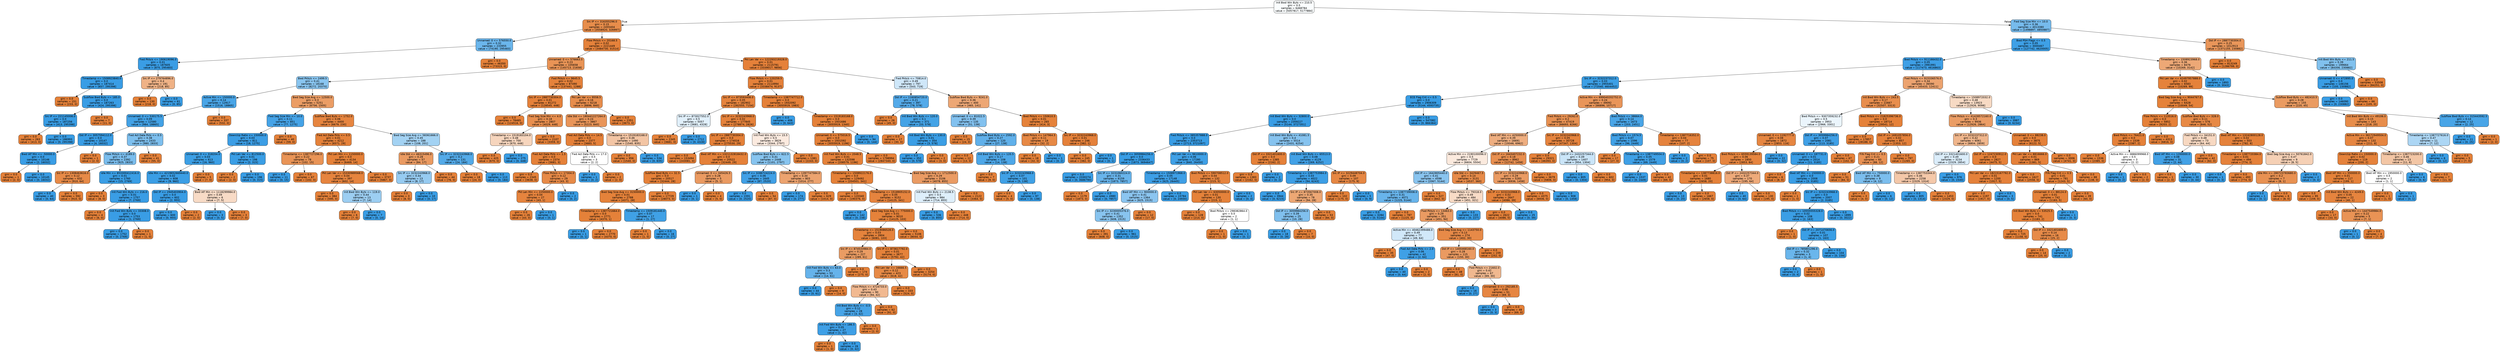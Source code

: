 digraph Tree {
node [shape=box, style="filled, rounded", color="black", fontname="helvetica"] ;
edge [fontname="helvetica"] ;
0 [label="Init Bwd Win Byts <= 210.5\ngini = 0.5\nsamples = 6468784\nvalue = [5057817, 5177884]", fillcolor="#fafdfe"] ;
1 [label="Src IP <= 316355296.0\ngini = 0.15\nsamples = 2455404\nvalue = [3558920, 326997]", fillcolor="#e78d4b"] ;
0 -> 1 [labeldistance=2.5, labelangle=45, headlabel="True"] ;
2 [label="Unnamed: 0 <= 576550.0\ngini = 0.32\nsamples = 233955\nvalue = [74190, 295483]", fillcolor="#6bb6ec"] ;
1 -> 2 ;
3 [label="Fwd Pkts/s <= 190619096.0\ngini = 0.01\nsamples = 187605\nvalue = [875, 295483]", fillcolor="#3a9de5"] ;
2 -> 3 ;
4 [label="Timestamp <= 1508923840.0\ngini = 0.0\nsamples = 187414\nvalue = [657, 295398]", fillcolor="#399de5"] ;
3 -> 4 ;
5 [label="gini = 0.0\nsamples = 151\nvalue = [233, 0]", fillcolor="#e58139"] ;
4 -> 5 ;
6 [label="Subflow Bwd Byts <= 185.0\ngini = 0.0\nsamples = 187263\nvalue = [424, 295398]", fillcolor="#399de5"] ;
4 -> 6 ;
7 [label="Src IP <= 221145008.0\ngini = 0.0\nsamples = 187256\nvalue = [413, 295398]", fillcolor="#399de5"] ;
6 -> 7 ;
8 [label="gini = 0.0\nsamples = 263\nvalue = [413, 0]", fillcolor="#e58139"] ;
7 -> 8 ;
9 [label="gini = 0.0\nsamples = 186993\nvalue = [0, 295398]", fillcolor="#399de5"] ;
7 -> 9 ;
10 [label="gini = 0.0\nsamples = 7\nvalue = [11, 0]", fillcolor="#e58139"] ;
6 -> 10 ;
11 [label="Src IP <= 279764896.0\ngini = 0.4\nsamples = 191\nvalue = [218, 85]", fillcolor="#efb286"] ;
3 -> 11 ;
12 [label="gini = 0.0\nsamples = 130\nvalue = [218, 0]", fillcolor="#e58139"] ;
11 -> 12 ;
13 [label="gini = 0.0\nsamples = 61\nvalue = [0, 85]", fillcolor="#399de5"] ;
11 -> 13 ;
14 [label="gini = 0.0\nsamples = 46350\nvalue = [73315, 0]", fillcolor="#e58139"] ;
2 -> 14 ;
15 [label="Flow Pkts/s <= 20168.5\ngini = 0.02\nsamples = 2221449\nvalue = [3484730, 31514]", fillcolor="#e5823b"] ;
1 -> 15 ;
16 [label="Unnamed: 0 <= 576663.5\ngini = 0.23\nsamples = 105658\nvalue = [145713, 21658]", fillcolor="#e99456"] ;
15 -> 16 ;
17 [label="Bwd Pkts/s <= 2499.5\ngini = 0.41\nsamples = 18168\nvalue = [8272, 20370]", fillcolor="#89c5f0"] ;
16 -> 17 ;
18 [label="Active Min <= 150000.0\ngini = 0.14\nsamples = 12917\nvalue = [1516, 18865]", fillcolor="#49a5e7"] ;
17 -> 18 ;
19 [label="Unnamed: 0 <= 530175.5\ngini = 0.09\nsamples = 12580\nvalue = [984, 18865]", fillcolor="#43a2e6"] ;
18 -> 19 ;
20 [label="Dst IP <= 3057594112.0\ngini = 0.0\nsamples = 10147\nvalue = [4, 16032]", fillcolor="#399de5"] ;
19 -> 20 ;
21 [label="Bwd IAT Min <= -50000.0\ngini = 0.0\nsamples = 10146\nvalue = [2, 16032]", fillcolor="#399de5"] ;
20 -> 21 ;
22 [label="gini = 0.0\nsamples = 1\nvalue = [2, 0]", fillcolor="#e58139"] ;
21 -> 22 ;
23 [label="gini = 0.0\nsamples = 10145\nvalue = [0, 16032]", fillcolor="#399de5"] ;
21 -> 23 ;
24 [label="gini = 0.0\nsamples = 1\nvalue = [2, 0]", fillcolor="#e58139"] ;
20 -> 24 ;
25 [label="Fwd Act Data Pkts <= 0.5\ngini = 0.38\nsamples = 2433\nvalue = [980, 2833]", fillcolor="#7dbfee"] ;
19 -> 25 ;
26 [label="Flow Pkts/s <= 4189.0\ngini = 0.37\nsamples = 2392\nvalue = [925, 2833]", fillcolor="#7abded"] ;
25 -> 26 ;
27 [label="Src IP <= 1308463616.0\ngini = 0.12\nsamples = 632\nvalue = [910, 64]", fillcolor="#e78a47"] ;
26 -> 27 ;
28 [label="gini = 0.0\nsamples = 40\nvalue = [0, 64]", fillcolor="#399de5"] ;
27 -> 28 ;
29 [label="gini = 0.0\nsamples = 592\nvalue = [910, 0]", fillcolor="#e58139"] ;
27 -> 29 ;
30 [label="Idle Min <= 853300412416.0\ngini = 0.01\nsamples = 1760\nvalue = [15, 2769]", fillcolor="#3a9ee5"] ;
26 -> 30 ;
31 [label="gini = 0.0\nsamples = 3\nvalue = [8, 0]", fillcolor="#e58139"] ;
30 -> 31 ;
32 [label="Init Fwd Win Byts <= 216.0\ngini = 0.01\nsamples = 1757\nvalue = [7, 2769]", fillcolor="#3a9de5"] ;
30 -> 32 ;
33 [label="gini = 0.0\nsamples = 4\nvalue = [6, 0]", fillcolor="#e58139"] ;
32 -> 33 ;
34 [label="Init Fwd Win Byts <= 33308.0\ngini = 0.0\nsamples = 1753\nvalue = [1, 2769]", fillcolor="#399de5"] ;
32 -> 34 ;
35 [label="gini = 0.0\nsamples = 1752\nvalue = [0, 2769]", fillcolor="#399de5"] ;
34 -> 35 ;
36 [label="gini = 0.0\nsamples = 1\nvalue = [1, 0]", fillcolor="#e58139"] ;
34 -> 36 ;
37 [label="gini = 0.0\nsamples = 41\nvalue = [55, 0]", fillcolor="#e58139"] ;
25 -> 37 ;
38 [label="gini = 0.0\nsamples = 337\nvalue = [532, 0]", fillcolor="#e58139"] ;
18 -> 38 ;
39 [label="Bwd Seg Size Avg <= 12500.0\ngini = 0.3\nsamples = 5251\nvalue = [6756, 1505]", fillcolor="#eb9d65"] ;
17 -> 39 ;
40 [label="Fwd Seg Size Min <= 10.0\ngini = 0.11\nsamples = 851\nvalue = [77, 1275]", fillcolor="#45a3e7"] ;
39 -> 40 ;
41 [label="Down/Up Ratio <= 150000.0\ngini = 0.03\nsamples = 811\nvalue = [18, 1275]", fillcolor="#3c9ee5"] ;
40 -> 41 ;
42 [label="Unnamed: 0 <= 318204.0\ngini = 0.03\nsamples = 613\nvalue = [16, 960]", fillcolor="#3c9fe5"] ;
41 -> 42 ;
43 [label="Idle Min <= 4219652669440.0\ngini = 0.02\nsamples = 608\nvalue = [9, 960]", fillcolor="#3b9ee5"] ;
42 -> 43 ;
44 [label="Dst IP <= 2945403904.0\ngini = 0.0\nsamples = 602\nvalue = [2, 955]", fillcolor="#399de5"] ;
43 -> 44 ;
45 [label="gini = 0.0\nsamples = 600\nvalue = [0, 955]", fillcolor="#399de5"] ;
44 -> 45 ;
46 [label="gini = 0.0\nsamples = 2\nvalue = [2, 0]", fillcolor="#e58139"] ;
44 -> 46 ;
47 [label="Bwd IAT Min <= 1118299984.0\ngini = 0.49\nsamples = 6\nvalue = [7, 5]", fillcolor="#f8dbc6"] ;
43 -> 47 ;
48 [label="gini = 0.0\nsamples = 3\nvalue = [0, 5]", fillcolor="#399de5"] ;
47 -> 48 ;
49 [label="gini = 0.0\nsamples = 3\nvalue = [7, 0]", fillcolor="#e58139"] ;
47 -> 49 ;
50 [label="gini = 0.0\nsamples = 5\nvalue = [7, 0]", fillcolor="#e58139"] ;
42 -> 50 ;
51 [label="Pkt Len Var <= 812500.0\ngini = 0.01\nsamples = 198\nvalue = [2, 315]", fillcolor="#3a9ee5"] ;
41 -> 51 ;
52 [label="gini = 0.0\nsamples = 2\nvalue = [2, 0]", fillcolor="#e58139"] ;
51 -> 52 ;
53 [label="gini = 0.0\nsamples = 196\nvalue = [0, 315]", fillcolor="#399de5"] ;
51 -> 53 ;
54 [label="gini = 0.0\nsamples = 40\nvalue = [59, 0]", fillcolor="#e58139"] ;
40 -> 54 ;
55 [label="Subflow Bwd Byts <= 1752.0\ngini = 0.06\nsamples = 4400\nvalue = [6679, 230]", fillcolor="#e68540"] ;
39 -> 55 ;
56 [label="Fwd Act Data Pkts <= 0.5\ngini = 0.01\nsamples = 4212\nvalue = [6571, 29]", fillcolor="#e5823a"] ;
55 -> 56 ;
57 [label="Timestamp <= 1387727296.0\ngini = 0.22\nsamples = 78\nvalue = [102, 15]", fillcolor="#e99456"] ;
56 -> 57 ;
58 [label="gini = 0.0\nsamples = 11\nvalue = [0, 15]", fillcolor="#399de5"] ;
57 -> 58 ;
59 [label="gini = 0.0\nsamples = 67\nvalue = [102, 0]", fillcolor="#e58139"] ;
57 -> 59 ;
60 [label="Pkt Len Min <= 1150000.0\ngini = 0.0\nsamples = 4134\nvalue = [6469, 14]", fillcolor="#e58139"] ;
56 -> 60 ;
61 [label="Pkt Len Var <= 15330989568.0\ngini = 0.04\nsamples = 397\nvalue = [602, 14]", fillcolor="#e6843e"] ;
60 -> 61 ;
62 [label="gini = 0.0\nsamples = 384\nvalue = [595, 0]", fillcolor="#e58139"] ;
61 -> 62 ;
63 [label="Init Bwd Win Byts <= 119.0\ngini = 0.44\nsamples = 13\nvalue = [7, 14]", fillcolor="#9ccef2"] ;
61 -> 63 ;
64 [label="gini = 0.0\nsamples = 6\nvalue = [7, 0]", fillcolor="#e58139"] ;
63 -> 64 ;
65 [label="gini = 0.0\nsamples = 7\nvalue = [0, 14]", fillcolor="#399de5"] ;
63 -> 65 ;
66 [label="gini = 0.0\nsamples = 3737\nvalue = [5867, 0]", fillcolor="#e58139"] ;
60 -> 66 ;
67 [label="Bwd Seg Size Avg <= 58361666.0\ngini = 0.45\nsamples = 188\nvalue = [108, 201]", fillcolor="#a3d2f3"] ;
55 -> 67 ;
68 [label="Idle Std <= 46315496.0\ngini = 0.28\nsamples = 57\nvalue = [84, 17]", fillcolor="#ea9a61"] ;
67 -> 68 ;
69 [label="Src IP <= 3232243968.0\ngini = 0.44\nsamples = 13\nvalue = [8, 17]", fillcolor="#96cbf1"] ;
68 -> 69 ;
70 [label="gini = 0.0\nsamples = 3\nvalue = [8, 0]", fillcolor="#e58139"] ;
69 -> 70 ;
71 [label="gini = 0.0\nsamples = 10\nvalue = [0, 17]", fillcolor="#399de5"] ;
69 -> 71 ;
72 [label="gini = 0.0\nsamples = 44\nvalue = [76, 0]", fillcolor="#e58139"] ;
68 -> 72 ;
73 [label="Src IP <= 3232243968.0\ngini = 0.2\nsamples = 131\nvalue = [24, 184]", fillcolor="#53aae8"] ;
67 -> 73 ;
74 [label="gini = 0.0\nsamples = 18\nvalue = [24, 0]", fillcolor="#e58139"] ;
73 -> 74 ;
75 [label="gini = 0.0\nsamples = 113\nvalue = [0, 184]", fillcolor="#399de5"] ;
73 -> 75 ;
76 [label="Fwd Pkts/s <= 9645.5\ngini = 0.02\nsamples = 87490\nvalue = [137441, 1288]", fillcolor="#e5823b"] ;
16 -> 76 ;
77 [label="Src IP <= 2887730304.0\ngini = 0.01\nsamples = 81272\nvalue = [128545, 448]", fillcolor="#e5813a"] ;
76 -> 77 ;
78 [label="gini = 0.0\nsamples = 78465\nvalue = [124516, 0]", fillcolor="#e58139"] ;
77 -> 78 ;
79 [label="Fwd Seg Size Min <= 4.0\ngini = 0.18\nsamples = 2807\nvalue = [4029, 448]", fillcolor="#e88f4f"] ;
77 -> 79 ;
80 [label="Timestamp <= 1519183104.0\ngini = 0.48\nsamples = 700\nvalue = [670, 448]", fillcolor="#f6d5bd"] ;
79 -> 80 ;
81 [label="gini = 0.0\nsamples = 425\nvalue = [670, 0]", fillcolor="#e58139"] ;
80 -> 81 ;
82 [label="gini = 0.0\nsamples = 275\nvalue = [0, 448]", fillcolor="#399de5"] ;
80 -> 82 ;
83 [label="gini = 0.0\nsamples = 2107\nvalue = [3359, 0]", fillcolor="#e58139"] ;
79 -> 83 ;
84 [label="Pkt Len Var <= 9558.5\ngini = 0.16\nsamples = 6218\nvalue = [8896, 840]", fillcolor="#e78d4c"] ;
76 -> 84 ;
85 [label="Idle Std <= 180441227264.0\ngini = 0.24\nsamples = 3867\nvalue = [5223, 840]", fillcolor="#e99559"] ;
84 -> 85 ;
86 [label="Fwd Act Data Pkts <= 14.5\ngini = 0.0\nsamples = 2377\nvalue = [3683, 5]", fillcolor="#e58139"] ;
85 -> 86 ;
87 [label="Fwd Act Data Pkts <= 1.5\ngini = 0.0\nsamples = 2374\nvalue = [3681, 3]", fillcolor="#e58139"] ;
86 -> 87 ;
88 [label="gini = 0.0\nsamples = 2345\nvalue = [3638, 0]", fillcolor="#e58139"] ;
87 -> 88 ;
89 [label="Flow Pkts/s <= 17304.0\ngini = 0.12\nsamples = 29\nvalue = [43, 3]", fillcolor="#e78a47"] ;
87 -> 89 ;
90 [label="Pkt Len Min <= 2250000.0\ngini = 0.04\nsamples = 27\nvalue = [43, 1]", fillcolor="#e6843e"] ;
89 -> 90 ;
91 [label="gini = 0.0\nsamples = 26\nvalue = [43, 0]", fillcolor="#e58139"] ;
90 -> 91 ;
92 [label="gini = 0.0\nsamples = 1\nvalue = [0, 1]", fillcolor="#399de5"] ;
90 -> 92 ;
93 [label="gini = 0.0\nsamples = 2\nvalue = [0, 2]", fillcolor="#399de5"] ;
89 -> 93 ;
94 [label="Fwd Act Data Pkts <= 17.0\ngini = 0.5\nsamples = 3\nvalue = [2, 2]", fillcolor="#ffffff"] ;
86 -> 94 ;
95 [label="gini = 0.0\nsamples = 1\nvalue = [0, 2]", fillcolor="#399de5"] ;
94 -> 95 ;
96 [label="gini = 0.0\nsamples = 2\nvalue = [2, 0]", fillcolor="#e58139"] ;
94 -> 96 ;
97 [label="Timestamp <= 1519183168.0\ngini = 0.46\nsamples = 1490\nvalue = [1540, 835]", fillcolor="#f3c5a4"] ;
85 -> 97 ;
98 [label="gini = 0.0\nsamples = 956\nvalue = [1540, 0]", fillcolor="#e58139"] ;
97 -> 98 ;
99 [label="gini = 0.0\nsamples = 534\nvalue = [0, 835]", fillcolor="#399de5"] ;
97 -> 99 ;
100 [label="gini = 0.0\nsamples = 2351\nvalue = [3673, 0]", fillcolor="#e58139"] ;
84 -> 100 ;
101 [label="Pkt Len Var <= 122293219328.0\ngini = 0.01\nsamples = 2115791\nvalue = [3339017, 9856]", fillcolor="#e5813a"] ;
15 -> 101 ;
102 [label="Flow Pkts/s <= 120259.5\ngini = 0.01\nsamples = 2114994\nvalue = [3338474, 9137]", fillcolor="#e5813a"] ;
101 -> 102 ;
103 [label="Src IP <= 873593408.0\ngini = 0.05\nsamples = 182902\nvalue = [282555, 7154]", fillcolor="#e6843e"] ;
102 -> 103 ;
104 [label="Src IP <= 873027552.0\ngini = 0.5\nsamples = 5057\nvalue = [3681, 4328]", fillcolor="#e1f0fb"] ;
103 -> 104 ;
105 [label="gini = 0.0\nsamples = 2345\nvalue = [3681, 0]", fillcolor="#e58139"] ;
104 -> 105 ;
106 [label="gini = 0.0\nsamples = 2712\nvalue = [0, 4328]", fillcolor="#399de5"] ;
104 -> 106 ;
107 [label="Src IP <= 3232243968.0\ngini = 0.02\nsamples = 177845\nvalue = [278874, 2826]", fillcolor="#e5823b"] ;
103 -> 107 ;
108 [label="Src IP <= 2887730304.0\ngini = 0.0\nsamples = 174016\nvalue = [275530, 29]", fillcolor="#e58139"] ;
107 -> 108 ;
109 [label="gini = 0.0\nsamples = 153494\nvalue = [243081, 0]", fillcolor="#e58139"] ;
108 -> 109 ;
110 [label="Bwd IAT Min <= 1321132818432.0\ngini = 0.0\nsamples = 20522\nvalue = [32449, 29]", fillcolor="#e58139"] ;
108 -> 110 ;
111 [label="Subflow Bwd Byts <= 32.5\ngini = 0.0\nsamples = 20517\nvalue = [32444, 28]", fillcolor="#e58139"] ;
110 -> 111 ;
112 [label="Bwd Seg Size Avg <= 3150000.0\ngini = 0.01\nsamples = 2788\nvalue = [4371, 28]", fillcolor="#e5823a"] ;
111 -> 112 ;
113 [label="Timestamp <= 1387721664.0\ngini = 0.0\nsamples = 2771\nvalue = [4370, 1]", fillcolor="#e58139"] ;
112 -> 113 ;
114 [label="gini = 0.0\nsamples = 1\nvalue = [0, 1]", fillcolor="#399de5"] ;
113 -> 114 ;
115 [label="gini = 0.0\nsamples = 2770\nvalue = [4370, 0]", fillcolor="#e58139"] ;
113 -> 115 ;
116 [label="Timestamp <= 1509181440.0\ngini = 0.07\nsamples = 17\nvalue = [1, 27]", fillcolor="#40a1e6"] ;
112 -> 116 ;
117 [label="gini = 0.0\nsamples = 1\nvalue = [1, 0]", fillcolor="#e58139"] ;
116 -> 117 ;
118 [label="gini = 0.0\nsamples = 16\nvalue = [0, 27]", fillcolor="#399de5"] ;
116 -> 118 ;
119 [label="gini = 0.0\nsamples = 17729\nvalue = [28073, 0]", fillcolor="#e58139"] ;
111 -> 119 ;
120 [label="Unnamed: 0 <= 345426.5\ngini = 0.28\nsamples = 5\nvalue = [5, 1]", fillcolor="#ea9a61"] ;
110 -> 120 ;
121 [label="gini = 0.0\nsamples = 1\nvalue = [0, 1]", fillcolor="#399de5"] ;
120 -> 121 ;
122 [label="gini = 0.0\nsamples = 4\nvalue = [5, 0]", fillcolor="#e58139"] ;
120 -> 122 ;
123 [label="Init Fwd Win Byts <= 15.5\ngini = 0.5\nsamples = 3829\nvalue = [3344, 2797]", fillcolor="#fbeadf"] ;
107 -> 123 ;
124 [label="Subflow Bwd Byts <= 622.5\ngini = 0.41\nsamples = 2448\nvalue = [1101, 2797]", fillcolor="#87c4ef"] ;
123 -> 124 ;
125 [label="Src IP <= 3286724224.0\ngini = 0.06\nsamples = 1645\nvalue = [87, 2520]", fillcolor="#40a0e6"] ;
124 -> 125 ;
126 [label="gini = 0.0\nsamples = 1591\nvalue = [0, 2520]", fillcolor="#399de5"] ;
125 -> 126 ;
127 [label="gini = 0.0\nsamples = 54\nvalue = [87, 0]", fillcolor="#e58139"] ;
125 -> 127 ;
128 [label="Timestamp <= 1397747584.0\ngini = 0.34\nsamples = 803\nvalue = [1014, 277]", fillcolor="#eca36f"] ;
124 -> 128 ;
129 [label="gini = 0.0\nsamples = 174\nvalue = [0, 277]", fillcolor="#399de5"] ;
128 -> 129 ;
130 [label="gini = 0.0\nsamples = 629\nvalue = [1014, 0]", fillcolor="#e58139"] ;
128 -> 130 ;
131 [label="gini = 0.0\nsamples = 1381\nvalue = [2243, 0]", fillcolor="#e58139"] ;
123 -> 131 ;
132 [label="Timestamp <= 1387747712.0\ngini = 0.0\nsamples = 1932092\nvalue = [3055919, 1983]", fillcolor="#e58139"] ;
102 -> 132 ;
133 [label="gini = 0.0\nsamples = 406\nvalue = [0, 643]", fillcolor="#399de5"] ;
132 -> 133 ;
134 [label="Timestamp <= 1519183168.0\ngini = 0.0\nsamples = 1931686\nvalue = [3055919, 1340]", fillcolor="#e58139"] ;
132 -> 134 ;
135 [label="Unnamed: 0 <= 575016.5\ngini = 0.0\nsamples = 1931592\nvalue = [3055919, 1196]", fillcolor="#e58139"] ;
134 -> 135 ;
136 [label="Init Fwd Win Byts <= 2048.5\ngini = 0.01\nsamples = 132598\nvalue = [208579, 1196]", fillcolor="#e5823a"] ;
135 -> 136 ;
137 [label="Timestamp <= 1508922176.0\ngini = 0.0\nsamples = 129492\nvalue = [204501, 341]", fillcolor="#e58139"] ;
136 -> 137 ;
138 [label="gini = 0.0\nsamples = 120340\nvalue = [190376, 0]", fillcolor="#e58139"] ;
137 -> 138 ;
139 [label="Timestamp <= 1518905152.0\ngini = 0.05\nsamples = 9152\nvalue = [14125, 341]", fillcolor="#e6843e"] ;
137 -> 139 ;
140 [label="gini = 0.0\nsamples = 142\nvalue = [0, 238]", fillcolor="#399de5"] ;
139 -> 140 ;
141 [label="Bwd Seg Size Avg <= 775000.0\ngini = 0.01\nsamples = 9010\nvalue = [14125, 103]", fillcolor="#e5823a"] ;
139 -> 141 ;
142 [label="Timestamp <= 1519086528.0\ngini = 0.03\nsamples = 3904\nvalue = [6081, 103]", fillcolor="#e5833c"] ;
141 -> 142 ;
143 [label="Src IP <= 874533984.0\ngini = 0.29\nsamples = 227\nvalue = [289, 61]", fillcolor="#ea9c63"] ;
142 -> 143 ;
144 [label="Init Fwd Win Byts <= 63.0\ngini = 0.3\nsamples = 53\nvalue = [14, 61]", fillcolor="#66b3eb"] ;
143 -> 144 ;
145 [label="gini = 0.0\nsamples = 44\nvalue = [0, 61]", fillcolor="#399de5"] ;
144 -> 145 ;
146 [label="gini = 0.0\nsamples = 9\nvalue = [14, 0]", fillcolor="#e58139"] ;
144 -> 146 ;
147 [label="gini = 0.0\nsamples = 174\nvalue = [275, 0]", fillcolor="#e58139"] ;
143 -> 147 ;
148 [label="Src IP <= 873617792.0\ngini = 0.01\nsamples = 3677\nvalue = [5792, 42]", fillcolor="#e5823a"] ;
142 -> 148 ;
149 [label="Pkt Len Var <= 16666.5\ngini = 0.12\nsamples = 423\nvalue = [618, 42]", fillcolor="#e78a46"] ;
148 -> 149 ;
150 [label="Flow Pkts/s <= 4724733.0\ngini = 0.43\nsamples = 90\nvalue = [94, 42]", fillcolor="#f1b991"] ;
149 -> 150 ;
151 [label="Init Bwd Win Byts <= -0.5\ngini = 0.12\nsamples = 28\nvalue = [3, 42]", fillcolor="#47a4e7"] ;
150 -> 151 ;
152 [label="Init Fwd Win Byts <= 186.5\ngini = 0.05\nsamples = 27\nvalue = [1, 42]", fillcolor="#3e9fe6"] ;
151 -> 152 ;
153 [label="gini = 0.0\nsamples = 1\nvalue = [1, 0]", fillcolor="#e58139"] ;
152 -> 153 ;
154 [label="gini = 0.0\nsamples = 26\nvalue = [0, 42]", fillcolor="#399de5"] ;
152 -> 154 ;
155 [label="gini = 0.0\nsamples = 1\nvalue = [2, 0]", fillcolor="#e58139"] ;
151 -> 155 ;
156 [label="gini = 0.0\nsamples = 62\nvalue = [91, 0]", fillcolor="#e58139"] ;
150 -> 156 ;
157 [label="gini = 0.0\nsamples = 333\nvalue = [524, 0]", fillcolor="#e58139"] ;
149 -> 157 ;
158 [label="gini = 0.0\nsamples = 3254\nvalue = [5174, 0]", fillcolor="#e58139"] ;
148 -> 158 ;
159 [label="gini = 0.0\nsamples = 5106\nvalue = [8044, 0]", fillcolor="#e58139"] ;
141 -> 159 ;
160 [label="Bwd Seg Size Avg <= 1712500.0\ngini = 0.29\nsamples = 3106\nvalue = [4078, 855]", fillcolor="#ea9b63"] ;
136 -> 160 ;
161 [label="Init Fwd Win Byts <= 2138.5\ngini = 0.5\nsamples = 984\nvalue = [714, 855]", fillcolor="#deeffb"] ;
160 -> 161 ;
162 [label="gini = 0.0\nsamples = 536\nvalue = [0, 855]", fillcolor="#399de5"] ;
161 -> 162 ;
163 [label="gini = 0.0\nsamples = 448\nvalue = [714, 0]", fillcolor="#e58139"] ;
161 -> 163 ;
164 [label="gini = 0.0\nsamples = 2122\nvalue = [3364, 0]", fillcolor="#e58139"] ;
160 -> 164 ;
165 [label="gini = 0.0\nsamples = 1798994\nvalue = [2847340, 0]", fillcolor="#e58139"] ;
135 -> 165 ;
166 [label="gini = 0.0\nsamples = 94\nvalue = [0, 144]", fillcolor="#399de5"] ;
134 -> 166 ;
167 [label="Fwd Pkts/s <= 70814.0\ngini = 0.49\nsamples = 797\nvalue = [543, 719]", fillcolor="#cfe7f9"] ;
101 -> 167 ;
168 [label="Dst IP <= 1160854720.0\ngini = 0.21\nsamples = 397\nvalue = [78, 578]", fillcolor="#54aae9"] ;
167 -> 168 ;
169 [label="gini = 0.0\nsamples = 26\nvalue = [45, 0]", fillcolor="#e58139"] ;
168 -> 169 ;
170 [label="Init Bwd Win Byts <= 120.0\ngini = 0.1\nsamples = 371\nvalue = [33, 578]", fillcolor="#44a3e6"] ;
168 -> 170 ;
171 [label="gini = 0.0\nsamples = 17\nvalue = [30, 0]", fillcolor="#e58139"] ;
170 -> 171 ;
172 [label="Init Bwd Win Byts <= 130.0\ngini = 0.01\nsamples = 354\nvalue = [3, 578]", fillcolor="#3a9ee5"] ;
170 -> 172 ;
173 [label="gini = 0.0\nsamples = 352\nvalue = [0, 578]", fillcolor="#399de5"] ;
172 -> 173 ;
174 [label="gini = 0.0\nsamples = 2\nvalue = [3, 0]", fillcolor="#e58139"] ;
172 -> 174 ;
175 [label="Subflow Bwd Byts <= 9241.0\ngini = 0.36\nsamples = 400\nvalue = [465, 141]", fillcolor="#eda775"] ;
167 -> 175 ;
176 [label="Unnamed: 0 <= 81022.5\ngini = 0.39\nsamples = 135\nvalue = [51, 138]", fillcolor="#82c1ef"] ;
175 -> 176 ;
177 [label="gini = 0.0\nsamples = 15\nvalue = [24, 0]", fillcolor="#e58139"] ;
176 -> 177 ;
178 [label="Subflow Bwd Byts <= 2592.0\ngini = 0.27\nsamples = 120\nvalue = [27, 138]", fillcolor="#60b0ea"] ;
176 -> 178 ;
179 [label="gini = 0.0\nsamples = 12\nvalue = [13, 0]", fillcolor="#e58139"] ;
178 -> 179 ;
180 [label="Init Bwd Win Byts <= 120.5\ngini = 0.17\nsamples = 108\nvalue = [14, 138]", fillcolor="#4da7e8"] ;
178 -> 180 ;
181 [label="gini = 0.0\nsamples = 7\nvalue = [9, 0]", fillcolor="#e58139"] ;
180 -> 181 ;
182 [label="Src IP <= 3232243968.0\ngini = 0.07\nsamples = 101\nvalue = [5, 138]", fillcolor="#40a1e6"] ;
180 -> 182 ;
183 [label="gini = 0.0\nsamples = 4\nvalue = [5, 0]", fillcolor="#e58139"] ;
182 -> 183 ;
184 [label="gini = 0.0\nsamples = 97\nvalue = [0, 138]", fillcolor="#399de5"] ;
182 -> 184 ;
185 [label="Bwd Pkts/s <= 150610.5\ngini = 0.01\nsamples = 265\nvalue = [414, 3]", fillcolor="#e5823a"] ;
175 -> 185 ;
186 [label="Bwd Pkts/s <= 147964.5\ngini = 0.11\nsamples = 19\nvalue = [32, 2]", fillcolor="#e78945"] ;
185 -> 186 ;
187 [label="gini = 0.0\nsamples = 18\nvalue = [32, 0]", fillcolor="#e58139"] ;
186 -> 187 ;
188 [label="gini = 0.0\nsamples = 1\nvalue = [0, 2]", fillcolor="#399de5"] ;
186 -> 188 ;
189 [label="Src IP <= 3232243968.0\ngini = 0.01\nsamples = 246\nvalue = [382, 1]", fillcolor="#e5813a"] ;
185 -> 189 ;
190 [label="gini = 0.0\nsamples = 245\nvalue = [382, 0]", fillcolor="#e58139"] ;
189 -> 190 ;
191 [label="gini = 0.0\nsamples = 1\nvalue = [0, 1]", fillcolor="#399de5"] ;
189 -> 191 ;
192 [label="Fwd Seg Size Min <= 10.0\ngini = 0.36\nsamples = 4013380\nvalue = [1498897, 4850887]", fillcolor="#76bbed"] ;
0 -> 192 [labeldistance=2.5, labelangle=-45, headlabel="False"] ;
193 [label="Bwd PSH Flags <= 0.5\ngini = 0.05\nsamples = 3000467\nvalue = [127742, 4620005]", fillcolor="#3ea0e6"] ;
192 -> 193 ;
194 [label="Bwd Pkts/s <= 911166432.0\ngini = 0.05\nsamples = 2991991\nvalue = [117473, 4616863]", fillcolor="#3e9fe6"] ;
193 -> 194 ;
195 [label="Src IP <= 3232237312.0\ngini = 0.03\nsamples = 2955401\nvalue = [72040, 4604452]", fillcolor="#3c9fe5"] ;
194 -> 195 ;
196 [label="ECE Flag Cnt <= 0.5\ngini = 0.0\nsamples = 2906309\nvalue = [5144, 4593735]", fillcolor="#399de5"] ;
195 -> 196 ;
197 [label="Init Bwd Win Byts <= 32800.0\ngini = 0.0\nsamples = 2359227\nvalue = [5144, 3727351]", fillcolor="#399de5"] ;
196 -> 197 ;
198 [label="Fwd Pkts/s <= 385357888.0\ngini = 0.0\nsamples = 2353713\nvalue = [2713, 3721097]", fillcolor="#399de5"] ;
197 -> 198 ;
199 [label="Dst IP <= 3059984256.0\ngini = 0.0\nsamples = 2336433\nvalue = [1873, 3694647]", fillcolor="#399de5"] ;
198 -> 199 ;
200 [label="gini = 0.0\nsamples = 2330274\nvalue = [0, 3686790]", fillcolor="#399de5"] ;
199 -> 200 ;
201 [label="Src IP <= 3231060224.0\ngini = 0.31\nsamples = 6159\nvalue = [1873, 7857]", fillcolor="#68b4eb"] ;
199 -> 201 ;
202 [label="gini = 0.0\nsamples = 1179\nvalue = [1873, 0]", fillcolor="#e58139"] ;
201 -> 202 ;
203 [label="gini = 0.0\nsamples = 4980\nvalue = [0, 7857]", fillcolor="#399de5"] ;
201 -> 203 ;
204 [label="Pkt Len Var <= 9610000.0\ngini = 0.06\nsamples = 17280\nvalue = [840, 26450]", fillcolor="#3fa0e6"] ;
198 -> 204 ;
205 [label="Timestamp <= 1508971968.0\ngini = 0.05\nsamples = 17148\nvalue = [625, 26445]", fillcolor="#3e9fe6"] ;
204 -> 205 ;
206 [label="Bwd IAT Min <= 900000.0\ngini = 0.41\nsamples = 1364\nvalue = [625, 1515]", fillcolor="#8bc5f0"] ;
205 -> 206 ;
207 [label="Src IP <= 3230005376.0\ngini = 0.41\nsamples = 1352\nvalue = [608, 1515]", fillcolor="#88c4ef"] ;
206 -> 207 ;
208 [label="gini = 0.0\nsamples = 391\nvalue = [608, 0]", fillcolor="#e58139"] ;
207 -> 208 ;
209 [label="gini = 0.0\nsamples = 961\nvalue = [0, 1515]", fillcolor="#399de5"] ;
207 -> 209 ;
210 [label="gini = 0.0\nsamples = 12\nvalue = [17, 0]", fillcolor="#e58139"] ;
206 -> 210 ;
211 [label="gini = 0.0\nsamples = 15784\nvalue = [0, 24930]", fillcolor="#399de5"] ;
205 -> 211 ;
212 [label="Bwd Pkts/s <= 590708512.0\ngini = 0.04\nsamples = 132\nvalue = [215, 5]", fillcolor="#e6843e"] ;
204 -> 212 ;
213 [label="Pkt Len Var <= 63050000.0\ngini = 0.01\nsamples = 130\nvalue = [215, 1]", fillcolor="#e5823a"] ;
212 -> 213 ;
214 [label="gini = 0.0\nsamples = 128\nvalue = [214, 0]", fillcolor="#e58139"] ;
213 -> 214 ;
215 [label="Bwd Pkts/s <= 298382864.0\ngini = 0.5\nsamples = 2\nvalue = [1, 1]", fillcolor="#ffffff"] ;
213 -> 215 ;
216 [label="gini = 0.0\nsamples = 1\nvalue = [1, 0]", fillcolor="#e58139"] ;
215 -> 216 ;
217 [label="gini = 0.0\nsamples = 1\nvalue = [0, 1]", fillcolor="#399de5"] ;
215 -> 217 ;
218 [label="gini = 0.0\nsamples = 2\nvalue = [0, 4]", fillcolor="#399de5"] ;
212 -> 218 ;
219 [label="Init Bwd Win Byts <= 41081.5\ngini = 0.4\nsamples = 5514\nvalue = [2431, 6254]", fillcolor="#86c3ef"] ;
197 -> 219 ;
220 [label="Dst IP <= 3321401600.0\ngini = 0.0\nsamples = 1385\nvalue = [2162, 2]", fillcolor="#e58139"] ;
219 -> 220 ;
221 [label="gini = 0.0\nsamples = 1383\nvalue = [2162, 0]", fillcolor="#e58139"] ;
220 -> 221 ;
222 [label="gini = 0.0\nsamples = 2\nvalue = [0, 2]", fillcolor="#399de5"] ;
220 -> 222 ;
223 [label="Init Bwd Win Byts <= 65513.0\ngini = 0.08\nsamples = 4129\nvalue = [269, 6252]", fillcolor="#42a1e6"] ;
219 -> 223 ;
224 [label="Timestamp <= 1387753984.0\ngini = 0.03\nsamples = 4022\nvalue = [94, 6243]", fillcolor="#3c9ee5"] ;
223 -> 224 ;
225 [label="gini = 0.0\nsamples = 3944\nvalue = [0, 6215]", fillcolor="#399de5"] ;
224 -> 225 ;
226 [label="Src IP <= 873567008.0\ngini = 0.35\nsamples = 78\nvalue = [94, 28]", fillcolor="#eda774"] ;
224 -> 226 ;
227 [label="Dst IP <= 3059984256.0\ngini = 0.39\nsamples = 25\nvalue = [10, 28]", fillcolor="#80c0ee"] ;
226 -> 227 ;
228 [label="gini = 0.0\nsamples = 18\nvalue = [0, 28]", fillcolor="#399de5"] ;
227 -> 228 ;
229 [label="gini = 0.0\nsamples = 7\nvalue = [10, 0]", fillcolor="#e58139"] ;
227 -> 229 ;
230 [label="gini = 0.0\nsamples = 53\nvalue = [84, 0]", fillcolor="#e58139"] ;
226 -> 230 ;
231 [label="Src IP <= 3229448704.0\ngini = 0.09\nsamples = 107\nvalue = [175, 9]", fillcolor="#e68743"] ;
223 -> 231 ;
232 [label="gini = 0.0\nsamples = 102\nvalue = [175, 0]", fillcolor="#e58139"] ;
231 -> 232 ;
233 [label="gini = 0.0\nsamples = 5\nvalue = [0, 9]", fillcolor="#399de5"] ;
231 -> 233 ;
234 [label="gini = 0.0\nsamples = 547082\nvalue = [0, 866384]", fillcolor="#399de5"] ;
196 -> 234 ;
235 [label="Active Min <= 699040202752.0\ngini = 0.24\nsamples = 49092\nvalue = [66896, 10717]", fillcolor="#e99559"] ;
195 -> 235 ;
236 [label="Fwd Pkts/s <= 29262.0\ngini = 0.2\nsamples = 47419\nvalue = [66693, 8266]", fillcolor="#e89152"] ;
235 -> 236 ;
237 [label="Bwd IAT Min <= 4250000.0\ngini = 0.39\nsamples = 16691\nvalue = [19346, 6962]", fillcolor="#eeae80"] ;
236 -> 237 ;
238 [label="Active Min <= 2190100096.0\ngini = 0.5\nsamples = 7729\nvalue = [6604, 5504]", fillcolor="#fbeade"] ;
237 -> 238 ;
239 [label="Dst IP <= 1642805440.0\ngini = 0.41\nsamples = 4598\nvalue = [2067, 5144]", fillcolor="#89c4ef"] ;
238 -> 239 ;
240 [label="Timestamp <= 1387739008.0\ngini = 0.31\nsamples = 4071\nvalue = [1225, 5144]", fillcolor="#68b4eb"] ;
239 -> 240 ;
241 [label="gini = 0.0\nsamples = 3284\nvalue = [0, 5144]", fillcolor="#399de5"] ;
240 -> 241 ;
242 [label="gini = 0.0\nsamples = 787\nvalue = [1225, 0]", fillcolor="#e58139"] ;
240 -> 242 ;
243 [label="gini = 0.0\nsamples = 527\nvalue = [842, 0]", fillcolor="#e58139"] ;
239 -> 243 ;
244 [label="Idle Std <= 3429467.5\ngini = 0.14\nsamples = 3131\nvalue = [4537, 360]", fillcolor="#e78b49"] ;
238 -> 244 ;
245 [label="Flow Pkts/s <= 79318.0\ngini = 0.49\nsamples = 484\nvalue = [451, 321]", fillcolor="#f8dbc6"] ;
244 -> 245 ;
246 [label="Fwd Pkts/s <= 13463.0\ngini = 0.29\nsamples = 351\nvalue = [451, 94]", fillcolor="#ea9b62"] ;
245 -> 246 ;
247 [label="Active Min <= 40462399488.0\ngini = 0.49\nsamples = 77\nvalue = [49, 64]", fillcolor="#d1e8f9"] ;
246 -> 247 ;
248 [label="gini = 0.0\nsamples = 35\nvalue = [47, 0]", fillcolor="#e58139"] ;
247 -> 248 ;
249 [label="Fwd Act Data Pkts <= 2.0\ngini = 0.06\nsamples = 42\nvalue = [2, 64]", fillcolor="#3fa0e6"] ;
247 -> 249 ;
250 [label="gini = 0.0\nsamples = 40\nvalue = [0, 64]", fillcolor="#399de5"] ;
249 -> 250 ;
251 [label="gini = 0.0\nsamples = 2\nvalue = [2, 0]", fillcolor="#e58139"] ;
249 -> 251 ;
252 [label="Bwd Seg Size Avg <= 1143750.0\ngini = 0.13\nsamples = 274\nvalue = [402, 30]", fillcolor="#e78a48"] ;
246 -> 252 ;
253 [label="Dst IP <= 1400468160.0\ngini = 0.28\nsamples = 115\nvalue = [150, 30]", fillcolor="#ea9a61"] ;
252 -> 253 ;
254 [label="gini = 0.0\nsamples = 48\nvalue = [81, 0]", fillcolor="#e58139"] ;
253 -> 254 ;
255 [label="Fwd Pkts/s <= 21602.0\ngini = 0.42\nsamples = 67\nvalue = [69, 30]", fillcolor="#f0b88f"] ;
253 -> 255 ;
256 [label="gini = 0.0\nsamples = 16\nvalue = [0, 27]", fillcolor="#399de5"] ;
255 -> 256 ;
257 [label="Unnamed: 0 <= 292185.5\ngini = 0.08\nsamples = 51\nvalue = [69, 3]", fillcolor="#e68642"] ;
255 -> 257 ;
258 [label="gini = 0.0\nsamples = 3\nvalue = [0, 3]", fillcolor="#399de5"] ;
257 -> 258 ;
259 [label="gini = 0.0\nsamples = 48\nvalue = [69, 0]", fillcolor="#e58139"] ;
257 -> 259 ;
260 [label="gini = 0.0\nsamples = 159\nvalue = [252, 0]", fillcolor="#e58139"] ;
252 -> 260 ;
261 [label="gini = 0.0\nsamples = 133\nvalue = [0, 227]", fillcolor="#399de5"] ;
245 -> 261 ;
262 [label="Src IP <= 3232243968.0\ngini = 0.02\nsamples = 2647\nvalue = [4086, 39]", fillcolor="#e5823b"] ;
244 -> 262 ;
263 [label="gini = 0.0\nsamples = 2622\nvalue = [4086, 0]", fillcolor="#e58139"] ;
262 -> 263 ;
264 [label="gini = 0.0\nsamples = 25\nvalue = [0, 39]", fillcolor="#399de5"] ;
262 -> 264 ;
265 [label="Dst IP <= 1643407232.0\ngini = 0.18\nsamples = 8962\nvalue = [12742, 1458]", fillcolor="#e88f50"] ;
237 -> 265 ;
266 [label="Src IP <= 3232243968.0\ngini = 0.29\nsamples = 5283\nvalue = [6936, 1458]", fillcolor="#ea9b63"] ;
265 -> 266 ;
267 [label="gini = 0.0\nsamples = 4375\nvalue = [6936, 0]", fillcolor="#e58139"] ;
266 -> 267 ;
268 [label="gini = 0.0\nsamples = 908\nvalue = [0, 1458]", fillcolor="#399de5"] ;
266 -> 268 ;
269 [label="gini = 0.0\nsamples = 3679\nvalue = [5806, 0]", fillcolor="#e58139"] ;
265 -> 269 ;
270 [label="Src IP <= 3232243968.0\ngini = 0.05\nsamples = 30728\nvalue = [47347, 1304]", fillcolor="#e6843e"] ;
236 -> 270 ;
271 [label="gini = 0.0\nsamples = 29321\nvalue = [46393, 0]", fillcolor="#e58139"] ;
270 -> 271 ;
272 [label="Dst IP <= 2432257344.0\ngini = 0.49\nsamples = 1407\nvalue = [954, 1304]", fillcolor="#cae5f8"] ;
270 -> 272 ;
273 [label="gini = 0.0\nsamples = 805\nvalue = [0, 1304]", fillcolor="#399de5"] ;
272 -> 273 ;
274 [label="gini = 0.0\nsamples = 602\nvalue = [954, 0]", fillcolor="#e58139"] ;
272 -> 274 ;
275 [label="Bwd Pkts/s <= 38664.0\ngini = 0.14\nsamples = 1673\nvalue = [203, 2451]", fillcolor="#49a5e7"] ;
235 -> 275 ;
276 [label="Bwd Pkts/s <= 1574.5\ngini = 0.07\nsamples = 1596\nvalue = [96, 2449]", fillcolor="#41a1e6"] ;
275 -> 276 ;
277 [label="gini = 0.0\nsamples = 17\nvalue = [27, 0]", fillcolor="#e58139"] ;
276 -> 277 ;
278 [label="Timestamp <= 1387749504.0\ngini = 0.05\nsamples = 1579\nvalue = [69, 2449]", fillcolor="#3fa0e6"] ;
276 -> 278 ;
279 [label="gini = 0.0\nsamples = 1537\nvalue = [0, 2449]", fillcolor="#399de5"] ;
278 -> 279 ;
280 [label="gini = 0.0\nsamples = 42\nvalue = [69, 0]", fillcolor="#e58139"] ;
278 -> 280 ;
281 [label="Timestamp <= 1387716352.0\ngini = 0.04\nsamples = 77\nvalue = [107, 2]", fillcolor="#e5833d"] ;
275 -> 281 ;
282 [label="gini = 0.0\nsamples = 2\nvalue = [0, 2]", fillcolor="#399de5"] ;
281 -> 282 ;
283 [label="gini = 0.0\nsamples = 75\nvalue = [107, 0]", fillcolor="#e58139"] ;
281 -> 283 ;
284 [label="Fwd Pkts/s <= 915336576.0\ngini = 0.34\nsamples = 36590\nvalue = [45433, 12411]", fillcolor="#eca36f"] ;
194 -> 284 ;
285 [label="Init Bwd Win Byts <= 243.5\ngini = 0.17\nsamples = 22667\nvalue = [32507, 3313]", fillcolor="#e88e4d"] ;
284 -> 285 ;
286 [label="Bwd Pkts/s <= 9307359232.0\ngini = 0.5\nsamples = 3953\nvalue = [2966, 3301]", fillcolor="#ebf5fc"] ;
285 -> 286 ;
287 [label="Unnamed: 0 <= 1192777.0\ngini = 0.08\nsamples = 1872\nvalue = [2853, 116]", fillcolor="#e68641"] ;
286 -> 287 ;
288 [label="Bwd Pkts/s <= 6559139584.0\ngini = 0.06\nsamples = 1850\nvalue = [2853, 84]", fillcolor="#e6853f"] ;
287 -> 288 ;
289 [label="Timestamp <= 1387738816.0\ngini = 0.01\nsamples = 1680\nvalue = [2658, 20]", fillcolor="#e5823a"] ;
288 -> 289 ;
290 [label="gini = 0.0\nsamples = 13\nvalue = [0, 20]", fillcolor="#399de5"] ;
289 -> 290 ;
291 [label="gini = 0.0\nsamples = 1667\nvalue = [2658, 0]", fillcolor="#e58139"] ;
289 -> 291 ;
292 [label="Dst IP <= 2432257344.0\ngini = 0.37\nsamples = 170\nvalue = [195, 64]", fillcolor="#eeaa7a"] ;
288 -> 292 ;
293 [label="gini = 0.0\nsamples = 40\nvalue = [0, 64]", fillcolor="#399de5"] ;
292 -> 293 ;
294 [label="gini = 0.0\nsamples = 130\nvalue = [195, 0]", fillcolor="#e58139"] ;
292 -> 294 ;
295 [label="gini = 0.0\nsamples = 22\nvalue = [0, 32]", fillcolor="#399de5"] ;
287 -> 295 ;
296 [label="Dst IP <= 3059984256.0\ngini = 0.07\nsamples = 2081\nvalue = [113, 3185]", fillcolor="#40a0e6"] ;
286 -> 296 ;
297 [label="Unnamed: 0 <= 187731.0\ngini = 0.01\nsamples = 2014\nvalue = [11, 3185]", fillcolor="#3a9de5"] ;
296 -> 297 ;
298 [label="gini = 0.0\nsamples = 6\nvalue = [8, 0]", fillcolor="#e58139"] ;
297 -> 298 ;
299 [label="Bwd IAT Min <= 150000.0\ngini = 0.0\nsamples = 2008\nvalue = [3, 3185]", fillcolor="#399de5"] ;
297 -> 299 ;
300 [label="gini = 0.0\nsamples = 1\nvalue = [1, 0]", fillcolor="#e58139"] ;
299 -> 300 ;
301 [label="Src IP <= 3232243968.0\ngini = 0.0\nsamples = 2007\nvalue = [2, 3185]", fillcolor="#399de5"] ;
299 -> 301 ;
302 [label="Bwd Pkts/s <= 10555555328.0\ngini = 0.02\nsamples = 108\nvalue = [2, 163]", fillcolor="#3b9ee5"] ;
301 -> 302 ;
303 [label="gini = 0.0\nsamples = 1\nvalue = [1, 0]", fillcolor="#e58139"] ;
302 -> 303 ;
304 [label="Dst IP <= 2071470656.0\ngini = 0.01\nsamples = 107\nvalue = [1, 163]", fillcolor="#3a9ee5"] ;
302 -> 304 ;
305 [label="Dst IP <= 785801296.0\ngini = 0.32\nsamples = 3\nvalue = [1, 4]", fillcolor="#6ab6ec"] ;
304 -> 305 ;
306 [label="gini = 0.0\nsamples = 2\nvalue = [0, 4]", fillcolor="#399de5"] ;
305 -> 306 ;
307 [label="gini = 0.0\nsamples = 1\nvalue = [1, 0]", fillcolor="#e58139"] ;
305 -> 307 ;
308 [label="gini = 0.0\nsamples = 104\nvalue = [0, 159]", fillcolor="#399de5"] ;
304 -> 308 ;
309 [label="gini = 0.0\nsamples = 1899\nvalue = [0, 3022]", fillcolor="#399de5"] ;
301 -> 309 ;
310 [label="gini = 0.0\nsamples = 67\nvalue = [102, 0]", fillcolor="#e58139"] ;
296 -> 310 ;
311 [label="Bwd Pkts/s <= 21825396736.0\ngini = 0.0\nsamples = 18714\nvalue = [29541, 12]", fillcolor="#e58139"] ;
285 -> 311 ;
312 [label="gini = 0.0\nsamples = 17857\nvalue = [28188, 0]", fillcolor="#e58139"] ;
311 -> 312 ;
313 [label="Dst IP <= 1691057856.0\ngini = 0.02\nsamples = 857\nvalue = [1353, 12]", fillcolor="#e5823b"] ;
311 -> 313 ;
314 [label="FIN Flag Cnt <= 0.5\ngini = 0.21\nsamples = 60\nvalue = [88, 12]", fillcolor="#e99254"] ;
313 -> 314 ;
315 [label="gini = 0.0\nsamples = 51\nvalue = [84, 0]", fillcolor="#e58139"] ;
314 -> 315 ;
316 [label="Bwd IAT Min <= 750000.0\ngini = 0.38\nsamples = 9\nvalue = [4, 12]", fillcolor="#7bbeee"] ;
314 -> 316 ;
317 [label="gini = 0.0\nsamples = 3\nvalue = [4, 0]", fillcolor="#e58139"] ;
316 -> 317 ;
318 [label="gini = 0.0\nsamples = 6\nvalue = [0, 12]", fillcolor="#399de5"] ;
316 -> 318 ;
319 [label="gini = 0.0\nsamples = 797\nvalue = [1265, 0]", fillcolor="#e58139"] ;
313 -> 319 ;
320 [label="Timestamp <= 1508972032.0\ngini = 0.48\nsamples = 13923\nvalue = [12926, 9098]", fillcolor="#f7dac4"] ;
284 -> 320 ;
321 [label="Flow Pkts/s <= 41428572160.0\ngini = 0.3\nsamples = 9936\nvalue = [12926, 2864]", fillcolor="#eb9d65"] ;
320 -> 321 ;
322 [label="Src IP <= 3232237312.0\ngini = 0.42\nsamples = 6061\nvalue = [6804, 2859]", fillcolor="#f0b68c"] ;
321 -> 322 ;
323 [label="Dst IP <= 3321401600.0\ngini = 0.49\nsamples = 3234\nvalue = [2329, 2854]", fillcolor="#dbedfa"] ;
322 -> 323 ;
324 [label="Timestamp <= 1387753344.0\ngini = 0.46\nsamples = 2258\nvalue = [2329, 1314]", fillcolor="#f4c8a9"] ;
323 -> 324 ;
325 [label="gini = 0.0\nsamples = 805\nvalue = [0, 1314]", fillcolor="#399de5"] ;
324 -> 325 ;
326 [label="gini = 0.0\nsamples = 1453\nvalue = [2329, 0]", fillcolor="#e58139"] ;
324 -> 326 ;
327 [label="gini = 0.0\nsamples = 976\nvalue = [0, 1540]", fillcolor="#399de5"] ;
323 -> 327 ;
328 [label="Dst IP <= 1247230912.0\ngini = 0.0\nsamples = 2827\nvalue = [4475, 5]", fillcolor="#e58139"] ;
322 -> 328 ;
329 [label="Pkt Len Var <= 18215167792.0\ngini = 0.01\nsamples = 1200\nvalue = [1917, 5]", fillcolor="#e5813a"] ;
328 -> 329 ;
330 [label="gini = 0.0\nsamples = 1197\nvalue = [1917, 0]", fillcolor="#e58139"] ;
329 -> 330 ;
331 [label="gini = 0.0\nsamples = 3\nvalue = [0, 5]", fillcolor="#399de5"] ;
329 -> 331 ;
332 [label="gini = 0.0\nsamples = 1627\nvalue = [2558, 0]", fillcolor="#e58139"] ;
328 -> 332 ;
333 [label="Unnamed: 0 <= 88238.0\ngini = 0.0\nsamples = 3875\nvalue = [6122, 5]", fillcolor="#e58139"] ;
321 -> 333 ;
334 [label="Pkt Len Var <= 8816666.0\ngini = 0.01\nsamples = 869\nvalue = [1381, 5]", fillcolor="#e5813a"] ;
333 -> 334 ;
335 [label="FIN Flag Cnt <= 0.5\ngini = 0.01\nsamples = 781\nvalue = [1243, 5]", fillcolor="#e5823a"] ;
334 -> 335 ;
336 [label="Unnamed: 0 <= 88124.0\ngini = 0.01\nsamples = 742\nvalue = [1183, 5]", fillcolor="#e5823a"] ;
335 -> 336 ;
337 [label="Init Bwd Win Byts <= 53525.5\ngini = 0.0\nsamples = 741\nvalue = [1183, 2]", fillcolor="#e58139"] ;
336 -> 337 ;
338 [label="gini = 0.0\nsamples = 725\nvalue = [1158, 0]", fillcolor="#e58139"] ;
337 -> 338 ;
339 [label="Dst IP <= 3321401600.0\ngini = 0.14\nsamples = 16\nvalue = [25, 2]", fillcolor="#e78b49"] ;
337 -> 339 ;
340 [label="gini = 0.0\nsamples = 14\nvalue = [25, 0]", fillcolor="#e58139"] ;
339 -> 340 ;
341 [label="gini = 0.0\nsamples = 2\nvalue = [0, 2]", fillcolor="#399de5"] ;
339 -> 341 ;
342 [label="gini = 0.0\nsamples = 1\nvalue = [0, 3]", fillcolor="#399de5"] ;
336 -> 342 ;
343 [label="gini = 0.0\nsamples = 39\nvalue = [60, 0]", fillcolor="#e58139"] ;
335 -> 343 ;
344 [label="gini = 0.0\nsamples = 88\nvalue = [138, 0]", fillcolor="#e58139"] ;
334 -> 344 ;
345 [label="gini = 0.0\nsamples = 3006\nvalue = [4741, 0]", fillcolor="#e58139"] ;
333 -> 345 ;
346 [label="gini = 0.0\nsamples = 3987\nvalue = [0, 6234]", fillcolor="#399de5"] ;
320 -> 346 ;
347 [label="Timestamp <= 1508923968.0\ngini = 0.36\nsamples = 8476\nvalue = [10269, 3142]", fillcolor="#eda876"] ;
193 -> 347 ;
348 [label="Pkt Len Var <= 42497957888.0\ngini = 0.02\nsamples = 6583\nvalue = [10269, 99]", fillcolor="#e5823b"] ;
347 -> 348 ;
349 [label="Bwd Seg Size Avg <= 9044767.0\ngini = 0.01\nsamples = 6428\nvalue = [10049, 54]", fillcolor="#e5823a"] ;
348 -> 349 ;
350 [label="Flow Pkts/s <= 113516.0\ngini = 0.0\nsamples = 5852\nvalue = [9203, 2]", fillcolor="#e58139"] ;
349 -> 350 ;
351 [label="Bwd Pkts/s <= 76421.0\ngini = 0.0\nsamples = 1539\nvalue = [2387, 2]", fillcolor="#e58139"] ;
350 -> 351 ;
352 [label="gini = 0.0\nsamples = 1536\nvalue = [2385, 0]", fillcolor="#e58139"] ;
351 -> 352 ;
353 [label="Active Min <= 3886099968.0\ngini = 0.5\nsamples = 3\nvalue = [2, 2]", fillcolor="#ffffff"] ;
351 -> 353 ;
354 [label="gini = 0.0\nsamples = 1\nvalue = [0, 2]", fillcolor="#399de5"] ;
353 -> 354 ;
355 [label="gini = 0.0\nsamples = 2\nvalue = [2, 0]", fillcolor="#e58139"] ;
353 -> 355 ;
356 [label="gini = 0.0\nsamples = 4313\nvalue = [6816, 0]", fillcolor="#e58139"] ;
350 -> 356 ;
357 [label="Subflow Bwd Byts <= 328.0\ngini = 0.11\nsamples = 576\nvalue = [846, 52]", fillcolor="#e78945"] ;
349 -> 357 ;
358 [label="Fwd Pkts/s <= 34151.0\ngini = 0.48\nsamples = 73\nvalue = [64, 44]", fillcolor="#f7d8c1"] ;
357 -> 358 ;
359 [label="Bwd IAT Min <= 1200000.0\ngini = 0.08\nsamples = 31\nvalue = [2, 44]", fillcolor="#42a1e6"] ;
358 -> 359 ;
360 [label="gini = 0.0\nsamples = 1\nvalue = [2, 0]", fillcolor="#e58139"] ;
359 -> 360 ;
361 [label="gini = 0.0\nsamples = 30\nvalue = [0, 44]", fillcolor="#399de5"] ;
359 -> 361 ;
362 [label="gini = 0.0\nsamples = 42\nvalue = [62, 0]", fillcolor="#e58139"] ;
358 -> 362 ;
363 [label="Bwd IAT Min <= 13242800128.0\ngini = 0.02\nsamples = 503\nvalue = [782, 8]", fillcolor="#e5823b"] ;
357 -> 363 ;
364 [label="Timestamp <= 1387720384.0\ngini = 0.01\nsamples = 494\nvalue = [774, 3]", fillcolor="#e5813a"] ;
363 -> 364 ;
365 [label="gini = 0.0\nsamples = 1\nvalue = [0, 3]", fillcolor="#399de5"] ;
364 -> 365 ;
366 [label="gini = 0.0\nsamples = 493\nvalue = [774, 0]", fillcolor="#e58139"] ;
364 -> 366 ;
367 [label="Bwd Seg Size Avg <= 50761842.0\ngini = 0.47\nsamples = 9\nvalue = [8, 5]", fillcolor="#f5d0b5"] ;
363 -> 367 ;
368 [label="Idle Min <= 280723783680.0\ngini = 0.2\nsamples = 7\nvalue = [8, 1]", fillcolor="#e89152"] ;
367 -> 368 ;
369 [label="gini = 0.0\nsamples = 1\nvalue = [0, 1]", fillcolor="#399de5"] ;
368 -> 369 ;
370 [label="gini = 0.0\nsamples = 6\nvalue = [8, 0]", fillcolor="#e58139"] ;
368 -> 370 ;
371 [label="gini = 0.0\nsamples = 2\nvalue = [0, 4]", fillcolor="#399de5"] ;
367 -> 371 ;
372 [label="Subflow Bwd Byts <= 482410.5\ngini = 0.28\nsamples = 155\nvalue = [220, 45]", fillcolor="#ea9b61"] ;
348 -> 372 ;
373 [label="Init Bwd Win Byts <= 49106.0\ngini = 0.15\nsamples = 143\nvalue = [218, 20]", fillcolor="#e78d4b"] ;
372 -> 373 ;
374 [label="Active Min <= 36172949504.0\ngini = 0.07\nsamples = 132\nvalue = [211, 8]", fillcolor="#e68641"] ;
373 -> 374 ;
375 [label="Down/Up Ratio <= 150000.0\ngini = 0.02\nsamples = 119\nvalue = [200, 2]", fillcolor="#e5823b"] ;
374 -> 375 ;
376 [label="Bwd IAT Min <= 550000.0\ngini = 0.01\nsamples = 117\nvalue = [199, 1]", fillcolor="#e5823a"] ;
375 -> 376 ;
377 [label="gini = 0.0\nsamples = 95\nvalue = [159, 0]", fillcolor="#e58139"] ;
376 -> 377 ;
378 [label="Init Bwd Win Byts <= 4249.0\ngini = 0.05\nsamples = 22\nvalue = [40, 1]", fillcolor="#e6843e"] ;
376 -> 378 ;
379 [label="gini = 0.0\nsamples = 17\nvalue = [33, 0]", fillcolor="#e58139"] ;
378 -> 379 ;
380 [label="Active Min <= 1447549984.0\ngini = 0.22\nsamples = 5\nvalue = [7, 1]", fillcolor="#e99355"] ;
378 -> 380 ;
381 [label="gini = 0.0\nsamples = 1\nvalue = [0, 1]", fillcolor="#399de5"] ;
380 -> 381 ;
382 [label="gini = 0.0\nsamples = 4\nvalue = [7, 0]", fillcolor="#e58139"] ;
380 -> 382 ;
383 [label="Bwd IAT Min <= 1950000.0\ngini = 0.5\nsamples = 2\nvalue = [1, 1]", fillcolor="#ffffff"] ;
375 -> 383 ;
384 [label="gini = 0.0\nsamples = 1\nvalue = [1, 0]", fillcolor="#e58139"] ;
383 -> 384 ;
385 [label="gini = 0.0\nsamples = 1\nvalue = [0, 1]", fillcolor="#399de5"] ;
383 -> 385 ;
386 [label="Timestamp <= 1387723200.0\ngini = 0.46\nsamples = 13\nvalue = [11, 6]", fillcolor="#f3c6a5"] ;
374 -> 386 ;
387 [label="gini = 0.0\nsamples = 6\nvalue = [0, 6]", fillcolor="#399de5"] ;
386 -> 387 ;
388 [label="gini = 0.0\nsamples = 7\nvalue = [11, 0]", fillcolor="#e58139"] ;
386 -> 388 ;
389 [label="Timestamp <= 1387727616.0\ngini = 0.47\nsamples = 11\nvalue = [7, 12]", fillcolor="#acd6f4"] ;
373 -> 389 ;
390 [label="gini = 0.0\nsamples = 6\nvalue = [0, 12]", fillcolor="#399de5"] ;
389 -> 390 ;
391 [label="gini = 0.0\nsamples = 5\nvalue = [7, 0]", fillcolor="#e58139"] ;
389 -> 391 ;
392 [label="Subflow Bwd Byts <= 315443592.5\ngini = 0.14\nsamples = 12\nvalue = [2, 25]", fillcolor="#49a5e7"] ;
372 -> 392 ;
393 [label="gini = 0.0\nsamples = 11\nvalue = [0, 25]", fillcolor="#399de5"] ;
392 -> 393 ;
394 [label="gini = 0.0\nsamples = 1\nvalue = [2, 0]", fillcolor="#e58139"] ;
392 -> 394 ;
395 [label="gini = 0.0\nsamples = 1893\nvalue = [0, 3043]", fillcolor="#399de5"] ;
347 -> 395 ;
396 [label="Dst IP <= 2887730304.0\ngini = 0.25\nsamples = 1012913\nvalue = [1371155, 230882]", fillcolor="#e9965a"] ;
192 -> 396 ;
397 [label="gini = 0.0\nsamples = 813249\nvalue = [1286799, 0]", fillcolor="#e58139"] ;
396 -> 397 ;
398 [label="Init Bwd Win Byts <= 211.5\ngini = 0.39\nsamples = 199664\nvalue = [84356, 230882]", fillcolor="#81c1ee"] ;
396 -> 398 ;
399 [label="Unnamed: 0 <= 472895.0\ngini = 0.0\nsamples = 146156\nvalue = [105, 230882]", fillcolor="#399de5"] ;
398 -> 399 ;
400 [label="gini = 0.0\nsamples = 146090\nvalue = [0, 230882]", fillcolor="#399de5"] ;
399 -> 400 ;
401 [label="gini = 0.0\nsamples = 66\nvalue = [105, 0]", fillcolor="#e58139"] ;
399 -> 401 ;
402 [label="gini = 0.0\nsamples = 53508\nvalue = [84251, 0]", fillcolor="#e58139"] ;
398 -> 402 ;
}